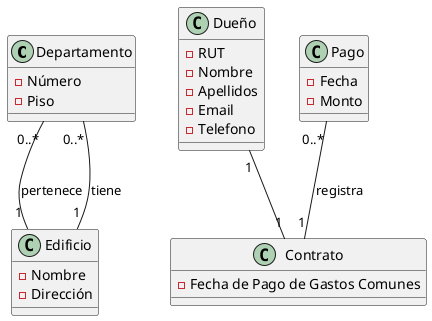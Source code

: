 @startuml

class Departamento {
    -Número
    -Piso
}

class Edificio {
    -Nombre
    -Dirección
}

class Dueño {
    -RUT
    -Nombre
    -Apellidos
    -Email
    -Telefono
}

class Pago {
    -Fecha
    -Monto
}

class Contrato {
    -Fecha de Pago de Gastos Comunes
}

Departamento "0..*" -- "1" Edificio: pertenece
Departamento "0..*" -- "1" Edificio: tiene
Pago "0..*" -- "1" Contrato: registra
Dueño "1" -- "1" Contrato

@enduml
